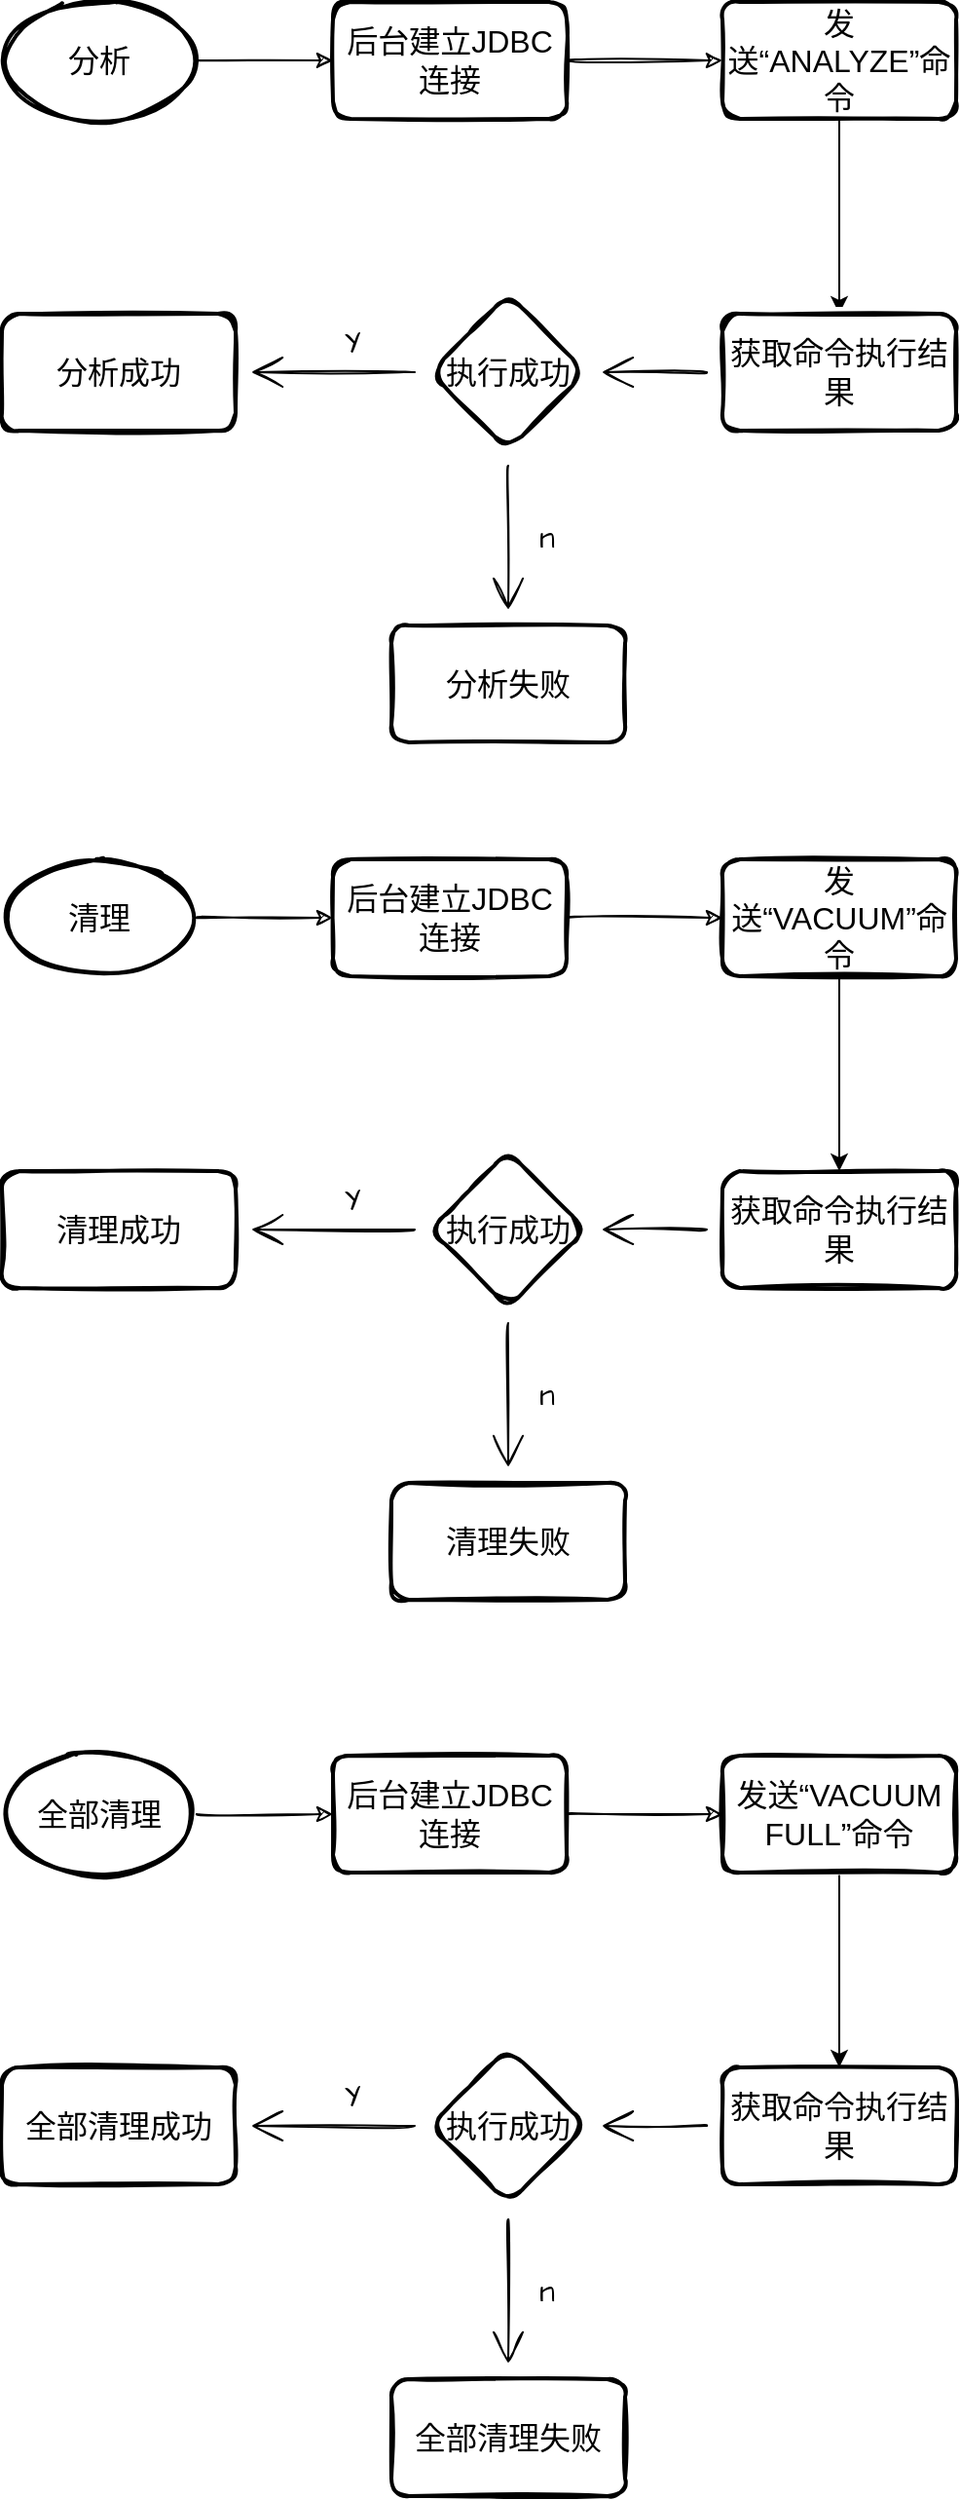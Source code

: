 <mxfile version="20.3.0" type="device"><diagram id="D5JzGJyL9IvHxq4vsoMT" name="第 1 页"><mxGraphModel dx="2595" dy="1723" grid="1" gridSize="10" guides="1" tooltips="1" connect="1" arrows="1" fold="1" page="1" pageScale="1" pageWidth="3300" pageHeight="2339" math="0" shadow="0"><root><mxCell id="0"/><mxCell id="1" parent="0"/><mxCell id="fPl8Z9bWF_AquyuDRxMq-1" value="" style="edgeStyle=orthogonalEdgeStyle;rounded=1;orthogonalLoop=1;jettySize=auto;html=1;fontSize=16;sketch=1;curved=1;" edge="1" parent="1" source="fPl8Z9bWF_AquyuDRxMq-2" target="fPl8Z9bWF_AquyuDRxMq-4"><mxGeometry relative="1" as="geometry"/></mxCell><mxCell id="fPl8Z9bWF_AquyuDRxMq-2" value="分析" style="strokeWidth=2;html=1;shape=mxgraph.flowchart.start_1;whiteSpace=wrap;fontSize=16;sketch=1;rounded=1;labelBackgroundColor=default;fillStyle=auto;" vertex="1" parent="1"><mxGeometry x="170" y="250" width="100" height="60" as="geometry"/></mxCell><mxCell id="fPl8Z9bWF_AquyuDRxMq-3" value="" style="edgeStyle=orthogonalEdgeStyle;rounded=1;orthogonalLoop=1;jettySize=auto;html=1;fontSize=16;sketch=1;curved=1;" edge="1" parent="1" source="fPl8Z9bWF_AquyuDRxMq-4" target="fPl8Z9bWF_AquyuDRxMq-6"><mxGeometry relative="1" as="geometry"/></mxCell><mxCell id="fPl8Z9bWF_AquyuDRxMq-4" value="后台建立JDBC连接" style="whiteSpace=wrap;html=1;fontSize=16;strokeWidth=2;sketch=1;rounded=1;" vertex="1" parent="1"><mxGeometry x="340" y="250" width="120" height="60" as="geometry"/></mxCell><mxCell id="fPl8Z9bWF_AquyuDRxMq-35" style="edgeStyle=orthogonalEdgeStyle;rounded=0;orthogonalLoop=1;jettySize=auto;html=1;exitX=0.5;exitY=1;exitDx=0;exitDy=0;" edge="1" parent="1" source="fPl8Z9bWF_AquyuDRxMq-6" target="fPl8Z9bWF_AquyuDRxMq-10"><mxGeometry relative="1" as="geometry"/></mxCell><mxCell id="fPl8Z9bWF_AquyuDRxMq-6" value="发送“ANALYZE”命令" style="whiteSpace=wrap;html=1;fontSize=16;strokeWidth=2;sketch=1;rounded=1;" vertex="1" parent="1"><mxGeometry x="540" y="250" width="120" height="60" as="geometry"/></mxCell><mxCell id="fPl8Z9bWF_AquyuDRxMq-9" value="" style="edgeStyle=orthogonalEdgeStyle;curved=1;rounded=1;sketch=1;hachureGap=4;orthogonalLoop=1;jettySize=auto;html=1;fontFamily=Architects Daughter;fontSource=https%3A%2F%2Ffonts.googleapis.com%2Fcss%3Ffamily%3DArchitects%2BDaughter;fontSize=16;endArrow=open;startSize=14;endSize=14;sourcePerimeterSpacing=8;targetPerimeterSpacing=8;" edge="1" parent="1" source="fPl8Z9bWF_AquyuDRxMq-10" target="fPl8Z9bWF_AquyuDRxMq-13"><mxGeometry relative="1" as="geometry"/></mxCell><mxCell id="fPl8Z9bWF_AquyuDRxMq-10" value="获取命令执行结果" style="whiteSpace=wrap;html=1;strokeWidth=2;sketch=1;rounded=1;fontSize=16;" vertex="1" parent="1"><mxGeometry x="540" y="410" width="120" height="60" as="geometry"/></mxCell><mxCell id="fPl8Z9bWF_AquyuDRxMq-11" value="" style="edgeStyle=orthogonalEdgeStyle;curved=1;rounded=1;sketch=1;hachureGap=4;orthogonalLoop=1;jettySize=auto;html=1;fontFamily=Architects Daughter;fontSource=https%3A%2F%2Ffonts.googleapis.com%2Fcss%3Ffamily%3DArchitects%2BDaughter;fontSize=16;endArrow=open;startSize=14;endSize=14;sourcePerimeterSpacing=8;targetPerimeterSpacing=8;" edge="1" parent="1" source="fPl8Z9bWF_AquyuDRxMq-13" target="fPl8Z9bWF_AquyuDRxMq-14"><mxGeometry relative="1" as="geometry"/></mxCell><mxCell id="fPl8Z9bWF_AquyuDRxMq-12" value="" style="edgeStyle=orthogonalEdgeStyle;curved=1;rounded=1;sketch=1;hachureGap=4;orthogonalLoop=1;jettySize=auto;html=1;fontFamily=Architects Daughter;fontSource=https%3A%2F%2Ffonts.googleapis.com%2Fcss%3Ffamily%3DArchitects%2BDaughter;fontSize=16;endArrow=open;startSize=14;endSize=14;sourcePerimeterSpacing=8;targetPerimeterSpacing=8;" edge="1" parent="1" source="fPl8Z9bWF_AquyuDRxMq-13" target="fPl8Z9bWF_AquyuDRxMq-15"><mxGeometry relative="1" as="geometry"/></mxCell><mxCell id="fPl8Z9bWF_AquyuDRxMq-13" value="执行成功" style="rhombus;whiteSpace=wrap;html=1;strokeWidth=2;sketch=1;rounded=1;fontSize=16;" vertex="1" parent="1"><mxGeometry x="390" y="400" width="80" height="80" as="geometry"/></mxCell><mxCell id="fPl8Z9bWF_AquyuDRxMq-14" value="分析成功" style="whiteSpace=wrap;html=1;strokeWidth=2;sketch=1;rounded=1;fontSize=16;" vertex="1" parent="1"><mxGeometry x="170" y="410" width="120" height="60" as="geometry"/></mxCell><mxCell id="fPl8Z9bWF_AquyuDRxMq-15" value="分析失败" style="whiteSpace=wrap;html=1;strokeWidth=2;sketch=1;rounded=1;fontSize=16;" vertex="1" parent="1"><mxGeometry x="370" y="570" width="120" height="60" as="geometry"/></mxCell><mxCell id="fPl8Z9bWF_AquyuDRxMq-16" value="&lt;font style=&quot;font-size: 16px;&quot;&gt;Y&lt;/font&gt;" style="text;html=1;strokeColor=none;fillColor=none;align=center;verticalAlign=middle;whiteSpace=wrap;rounded=0;sketch=1;hachureGap=4;fontFamily=Architects Daughter;fontSource=https%3A%2F%2Ffonts.googleapis.com%2Fcss%3Ffamily%3DArchitects%2BDaughter;fontSize=16;" vertex="1" parent="1"><mxGeometry x="320" y="410" width="60" height="30" as="geometry"/></mxCell><mxCell id="fPl8Z9bWF_AquyuDRxMq-17" value="&lt;font style=&quot;font-size: 16px;&quot;&gt;n&lt;/font&gt;" style="text;html=1;strokeColor=none;fillColor=none;align=center;verticalAlign=middle;whiteSpace=wrap;rounded=0;sketch=1;hachureGap=4;fontFamily=Architects Daughter;fontSource=https%3A%2F%2Ffonts.googleapis.com%2Fcss%3Ffamily%3DArchitects%2BDaughter;fontSize=16;" vertex="1" parent="1"><mxGeometry x="420" y="510" width="60" height="30" as="geometry"/></mxCell><mxCell id="fPl8Z9bWF_AquyuDRxMq-36" value="" style="edgeStyle=orthogonalEdgeStyle;rounded=1;orthogonalLoop=1;jettySize=auto;html=1;fontSize=16;sketch=1;curved=1;" edge="1" parent="1" source="fPl8Z9bWF_AquyuDRxMq-37" target="fPl8Z9bWF_AquyuDRxMq-39"><mxGeometry relative="1" as="geometry"/></mxCell><mxCell id="fPl8Z9bWF_AquyuDRxMq-37" value="清理" style="strokeWidth=2;html=1;shape=mxgraph.flowchart.start_1;whiteSpace=wrap;fontSize=16;sketch=1;rounded=1;labelBackgroundColor=default;fillStyle=auto;" vertex="1" parent="1"><mxGeometry x="170" y="690" width="100" height="60" as="geometry"/></mxCell><mxCell id="fPl8Z9bWF_AquyuDRxMq-38" value="" style="edgeStyle=orthogonalEdgeStyle;rounded=1;orthogonalLoop=1;jettySize=auto;html=1;fontSize=16;sketch=1;curved=1;" edge="1" parent="1" source="fPl8Z9bWF_AquyuDRxMq-39" target="fPl8Z9bWF_AquyuDRxMq-41"><mxGeometry relative="1" as="geometry"/></mxCell><mxCell id="fPl8Z9bWF_AquyuDRxMq-39" value="后台建立JDBC连接" style="whiteSpace=wrap;html=1;fontSize=16;strokeWidth=2;sketch=1;rounded=1;" vertex="1" parent="1"><mxGeometry x="340" y="690" width="120" height="60" as="geometry"/></mxCell><mxCell id="fPl8Z9bWF_AquyuDRxMq-40" style="edgeStyle=orthogonalEdgeStyle;rounded=0;orthogonalLoop=1;jettySize=auto;html=1;exitX=0.5;exitY=1;exitDx=0;exitDy=0;" edge="1" parent="1" source="fPl8Z9bWF_AquyuDRxMq-41" target="fPl8Z9bWF_AquyuDRxMq-43"><mxGeometry relative="1" as="geometry"/></mxCell><mxCell id="fPl8Z9bWF_AquyuDRxMq-41" value="发送“VACUUM”命令" style="whiteSpace=wrap;html=1;fontSize=16;strokeWidth=2;sketch=1;rounded=1;" vertex="1" parent="1"><mxGeometry x="540" y="690" width="120" height="60" as="geometry"/></mxCell><mxCell id="fPl8Z9bWF_AquyuDRxMq-42" value="" style="edgeStyle=orthogonalEdgeStyle;curved=1;rounded=1;sketch=1;hachureGap=4;orthogonalLoop=1;jettySize=auto;html=1;fontFamily=Architects Daughter;fontSource=https%3A%2F%2Ffonts.googleapis.com%2Fcss%3Ffamily%3DArchitects%2BDaughter;fontSize=16;endArrow=open;startSize=14;endSize=14;sourcePerimeterSpacing=8;targetPerimeterSpacing=8;" edge="1" parent="1" source="fPl8Z9bWF_AquyuDRxMq-43" target="fPl8Z9bWF_AquyuDRxMq-46"><mxGeometry relative="1" as="geometry"/></mxCell><mxCell id="fPl8Z9bWF_AquyuDRxMq-43" value="获取命令执行结果" style="whiteSpace=wrap;html=1;strokeWidth=2;sketch=1;rounded=1;fontSize=16;" vertex="1" parent="1"><mxGeometry x="540" y="850" width="120" height="60" as="geometry"/></mxCell><mxCell id="fPl8Z9bWF_AquyuDRxMq-44" value="" style="edgeStyle=orthogonalEdgeStyle;curved=1;rounded=1;sketch=1;hachureGap=4;orthogonalLoop=1;jettySize=auto;html=1;fontFamily=Architects Daughter;fontSource=https%3A%2F%2Ffonts.googleapis.com%2Fcss%3Ffamily%3DArchitects%2BDaughter;fontSize=16;endArrow=open;startSize=14;endSize=14;sourcePerimeterSpacing=8;targetPerimeterSpacing=8;" edge="1" parent="1" source="fPl8Z9bWF_AquyuDRxMq-46" target="fPl8Z9bWF_AquyuDRxMq-47"><mxGeometry relative="1" as="geometry"/></mxCell><mxCell id="fPl8Z9bWF_AquyuDRxMq-45" value="" style="edgeStyle=orthogonalEdgeStyle;curved=1;rounded=1;sketch=1;hachureGap=4;orthogonalLoop=1;jettySize=auto;html=1;fontFamily=Architects Daughter;fontSource=https%3A%2F%2Ffonts.googleapis.com%2Fcss%3Ffamily%3DArchitects%2BDaughter;fontSize=16;endArrow=open;startSize=14;endSize=14;sourcePerimeterSpacing=8;targetPerimeterSpacing=8;" edge="1" parent="1" source="fPl8Z9bWF_AquyuDRxMq-46" target="fPl8Z9bWF_AquyuDRxMq-48"><mxGeometry relative="1" as="geometry"/></mxCell><mxCell id="fPl8Z9bWF_AquyuDRxMq-46" value="执行成功" style="rhombus;whiteSpace=wrap;html=1;strokeWidth=2;sketch=1;rounded=1;fontSize=16;" vertex="1" parent="1"><mxGeometry x="390" y="840" width="80" height="80" as="geometry"/></mxCell><mxCell id="fPl8Z9bWF_AquyuDRxMq-47" value="清理成功" style="whiteSpace=wrap;html=1;strokeWidth=2;sketch=1;rounded=1;fontSize=16;" vertex="1" parent="1"><mxGeometry x="170" y="850" width="120" height="60" as="geometry"/></mxCell><mxCell id="fPl8Z9bWF_AquyuDRxMq-48" value="清理失败" style="whiteSpace=wrap;html=1;strokeWidth=2;sketch=1;rounded=1;fontSize=16;" vertex="1" parent="1"><mxGeometry x="370" y="1010" width="120" height="60" as="geometry"/></mxCell><mxCell id="fPl8Z9bWF_AquyuDRxMq-49" value="&lt;font style=&quot;font-size: 16px;&quot;&gt;Y&lt;/font&gt;" style="text;html=1;strokeColor=none;fillColor=none;align=center;verticalAlign=middle;whiteSpace=wrap;rounded=0;sketch=1;hachureGap=4;fontFamily=Architects Daughter;fontSource=https%3A%2F%2Ffonts.googleapis.com%2Fcss%3Ffamily%3DArchitects%2BDaughter;fontSize=16;" vertex="1" parent="1"><mxGeometry x="320" y="850" width="60" height="30" as="geometry"/></mxCell><mxCell id="fPl8Z9bWF_AquyuDRxMq-50" value="&lt;font style=&quot;font-size: 16px;&quot;&gt;n&lt;/font&gt;" style="text;html=1;strokeColor=none;fillColor=none;align=center;verticalAlign=middle;whiteSpace=wrap;rounded=0;sketch=1;hachureGap=4;fontFamily=Architects Daughter;fontSource=https%3A%2F%2Ffonts.googleapis.com%2Fcss%3Ffamily%3DArchitects%2BDaughter;fontSize=16;" vertex="1" parent="1"><mxGeometry x="420" y="950" width="60" height="30" as="geometry"/></mxCell><mxCell id="fPl8Z9bWF_AquyuDRxMq-51" value="" style="edgeStyle=orthogonalEdgeStyle;rounded=1;orthogonalLoop=1;jettySize=auto;html=1;fontSize=16;sketch=1;curved=1;" edge="1" parent="1" source="fPl8Z9bWF_AquyuDRxMq-52" target="fPl8Z9bWF_AquyuDRxMq-54"><mxGeometry relative="1" as="geometry"/></mxCell><mxCell id="fPl8Z9bWF_AquyuDRxMq-52" value="全部清理" style="strokeWidth=2;html=1;shape=mxgraph.flowchart.start_1;whiteSpace=wrap;fontSize=16;sketch=1;rounded=1;labelBackgroundColor=default;fillStyle=auto;" vertex="1" parent="1"><mxGeometry x="170" y="1150" width="100" height="60" as="geometry"/></mxCell><mxCell id="fPl8Z9bWF_AquyuDRxMq-53" value="" style="edgeStyle=orthogonalEdgeStyle;rounded=1;orthogonalLoop=1;jettySize=auto;html=1;fontSize=16;sketch=1;curved=1;" edge="1" parent="1" source="fPl8Z9bWF_AquyuDRxMq-54" target="fPl8Z9bWF_AquyuDRxMq-56"><mxGeometry relative="1" as="geometry"/></mxCell><mxCell id="fPl8Z9bWF_AquyuDRxMq-54" value="后台建立JDBC连接" style="whiteSpace=wrap;html=1;fontSize=16;strokeWidth=2;sketch=1;rounded=1;" vertex="1" parent="1"><mxGeometry x="340" y="1150" width="120" height="60" as="geometry"/></mxCell><mxCell id="fPl8Z9bWF_AquyuDRxMq-55" style="edgeStyle=orthogonalEdgeStyle;rounded=0;orthogonalLoop=1;jettySize=auto;html=1;exitX=0.5;exitY=1;exitDx=0;exitDy=0;" edge="1" parent="1" source="fPl8Z9bWF_AquyuDRxMq-56" target="fPl8Z9bWF_AquyuDRxMq-58"><mxGeometry relative="1" as="geometry"/></mxCell><mxCell id="fPl8Z9bWF_AquyuDRxMq-56" value="发送“VACUUM FULL”命令" style="whiteSpace=wrap;html=1;fontSize=16;strokeWidth=2;sketch=1;rounded=1;" vertex="1" parent="1"><mxGeometry x="540" y="1150" width="120" height="60" as="geometry"/></mxCell><mxCell id="fPl8Z9bWF_AquyuDRxMq-57" value="" style="edgeStyle=orthogonalEdgeStyle;curved=1;rounded=1;sketch=1;hachureGap=4;orthogonalLoop=1;jettySize=auto;html=1;fontFamily=Architects Daughter;fontSource=https%3A%2F%2Ffonts.googleapis.com%2Fcss%3Ffamily%3DArchitects%2BDaughter;fontSize=16;endArrow=open;startSize=14;endSize=14;sourcePerimeterSpacing=8;targetPerimeterSpacing=8;" edge="1" parent="1" source="fPl8Z9bWF_AquyuDRxMq-58" target="fPl8Z9bWF_AquyuDRxMq-61"><mxGeometry relative="1" as="geometry"/></mxCell><mxCell id="fPl8Z9bWF_AquyuDRxMq-58" value="获取命令执行结果" style="whiteSpace=wrap;html=1;strokeWidth=2;sketch=1;rounded=1;fontSize=16;" vertex="1" parent="1"><mxGeometry x="540" y="1310" width="120" height="60" as="geometry"/></mxCell><mxCell id="fPl8Z9bWF_AquyuDRxMq-59" value="" style="edgeStyle=orthogonalEdgeStyle;curved=1;rounded=1;sketch=1;hachureGap=4;orthogonalLoop=1;jettySize=auto;html=1;fontFamily=Architects Daughter;fontSource=https%3A%2F%2Ffonts.googleapis.com%2Fcss%3Ffamily%3DArchitects%2BDaughter;fontSize=16;endArrow=open;startSize=14;endSize=14;sourcePerimeterSpacing=8;targetPerimeterSpacing=8;" edge="1" parent="1" source="fPl8Z9bWF_AquyuDRxMq-61" target="fPl8Z9bWF_AquyuDRxMq-62"><mxGeometry relative="1" as="geometry"/></mxCell><mxCell id="fPl8Z9bWF_AquyuDRxMq-60" value="" style="edgeStyle=orthogonalEdgeStyle;curved=1;rounded=1;sketch=1;hachureGap=4;orthogonalLoop=1;jettySize=auto;html=1;fontFamily=Architects Daughter;fontSource=https%3A%2F%2Ffonts.googleapis.com%2Fcss%3Ffamily%3DArchitects%2BDaughter;fontSize=16;endArrow=open;startSize=14;endSize=14;sourcePerimeterSpacing=8;targetPerimeterSpacing=8;" edge="1" parent="1" source="fPl8Z9bWF_AquyuDRxMq-61" target="fPl8Z9bWF_AquyuDRxMq-63"><mxGeometry relative="1" as="geometry"/></mxCell><mxCell id="fPl8Z9bWF_AquyuDRxMq-61" value="执行成功" style="rhombus;whiteSpace=wrap;html=1;strokeWidth=2;sketch=1;rounded=1;fontSize=16;" vertex="1" parent="1"><mxGeometry x="390" y="1300" width="80" height="80" as="geometry"/></mxCell><mxCell id="fPl8Z9bWF_AquyuDRxMq-62" value="全部清理成功" style="whiteSpace=wrap;html=1;strokeWidth=2;sketch=1;rounded=1;fontSize=16;" vertex="1" parent="1"><mxGeometry x="170" y="1310" width="120" height="60" as="geometry"/></mxCell><mxCell id="fPl8Z9bWF_AquyuDRxMq-63" value="全部清理失败" style="whiteSpace=wrap;html=1;strokeWidth=2;sketch=1;rounded=1;fontSize=16;" vertex="1" parent="1"><mxGeometry x="370" y="1470" width="120" height="60" as="geometry"/></mxCell><mxCell id="fPl8Z9bWF_AquyuDRxMq-64" value="&lt;font style=&quot;font-size: 16px;&quot;&gt;Y&lt;/font&gt;" style="text;html=1;strokeColor=none;fillColor=none;align=center;verticalAlign=middle;whiteSpace=wrap;rounded=0;sketch=1;hachureGap=4;fontFamily=Architects Daughter;fontSource=https%3A%2F%2Ffonts.googleapis.com%2Fcss%3Ffamily%3DArchitects%2BDaughter;fontSize=16;" vertex="1" parent="1"><mxGeometry x="320" y="1310" width="60" height="30" as="geometry"/></mxCell><mxCell id="fPl8Z9bWF_AquyuDRxMq-65" value="&lt;font style=&quot;font-size: 16px;&quot;&gt;n&lt;/font&gt;" style="text;html=1;strokeColor=none;fillColor=none;align=center;verticalAlign=middle;whiteSpace=wrap;rounded=0;sketch=1;hachureGap=4;fontFamily=Architects Daughter;fontSource=https%3A%2F%2Ffonts.googleapis.com%2Fcss%3Ffamily%3DArchitects%2BDaughter;fontSize=16;" vertex="1" parent="1"><mxGeometry x="420" y="1410" width="60" height="30" as="geometry"/></mxCell></root></mxGraphModel></diagram></mxfile>